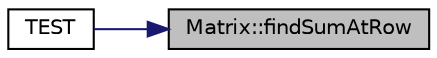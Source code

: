 digraph "Matrix::findSumAtRow"
{
 // LATEX_PDF_SIZE
  edge [fontname="Helvetica",fontsize="10",labelfontname="Helvetica",labelfontsize="10"];
  node [fontname="Helvetica",fontsize="10",shape=record];
  rankdir="RL";
  Node1 [label="Matrix::findSumAtRow",height=0.2,width=0.4,color="black", fillcolor="grey75", style="filled", fontcolor="black",tooltip=" "];
  Node1 -> Node2 [dir="back",color="midnightblue",fontsize="10",style="solid",fontname="Helvetica"];
  Node2 [label="TEST",height=0.2,width=0.4,color="black", fillcolor="white", style="filled",URL="$main_8cpp.html#a4ee87d8de39b9f64c3b824a4e10c7ec2",tooltip=" "];
}
